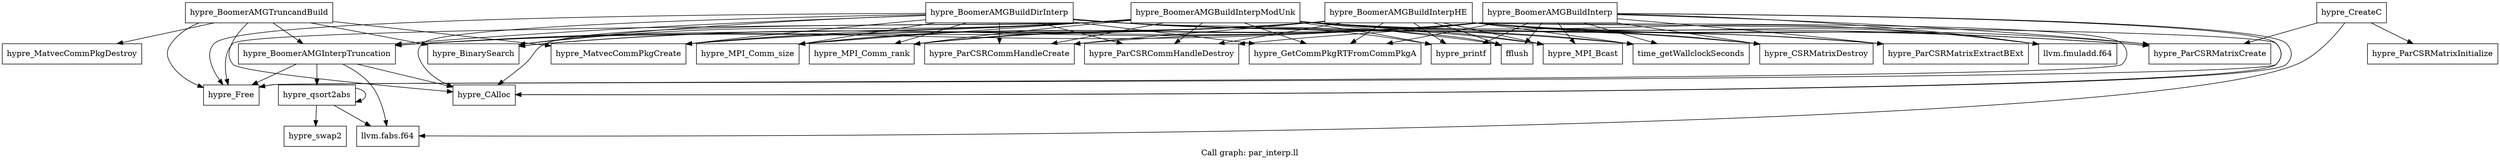 digraph "Call graph: par_interp.ll" {
	label="Call graph: par_interp.ll";

	Node0x55b46289a5a0 [shape=record,label="{hypre_BoomerAMGBuildInterp}"];
	Node0x55b46289a5a0 -> Node0x55b4626f15b0;
	Node0x55b46289a5a0 -> Node0x55b4626eaf60;
	Node0x55b46289a5a0 -> Node0x55b4626ebb90;
	Node0x55b46289a5a0 -> Node0x55b4626bfd90;
	Node0x55b46289a5a0 -> Node0x55b462707200;
	Node0x55b46289a5a0 -> Node0x55b462761aa0;
	Node0x55b46289a5a0 -> Node0x55b46271e300;
	Node0x55b46289a5a0 -> Node0x55b46274f2f0;
	Node0x55b46289a5a0 -> Node0x55b462718be0;
	Node0x55b46289a5a0 -> Node0x55b462710bd0;
	Node0x55b46289a5a0 -> Node0x55b4627539c0;
	Node0x55b46289a5a0 -> Node0x55b4627267d0;
	Node0x55b46289a5a0 -> Node0x55b462739a80;
	Node0x55b46289a5a0 -> Node0x55b462723480;
	Node0x55b46289a5a0 -> Node0x55b462731e40;
	Node0x55b46289a5a0 -> Node0x55b462748ca0;
	Node0x55b46289a5a0 -> Node0x55b46272c8b0;
	Node0x55b46289a5a0 -> Node0x55b462736620;
	Node0x55b4626f15b0 [shape=record,label="{hypre_MPI_Comm_size}"];
	Node0x55b4626eaf60 [shape=record,label="{hypre_MPI_Comm_rank}"];
	Node0x55b4626ebb90 [shape=record,label="{hypre_MPI_Bcast}"];
	Node0x55b4626bfd90 [shape=record,label="{time_getWallclockSeconds}"];
	Node0x55b462707200 [shape=record,label="{hypre_CAlloc}"];
	Node0x55b46271e300 [shape=record,label="{hypre_MatvecCommPkgCreate}"];
	Node0x55b462718be0 [shape=record,label="{hypre_ParCSRCommHandleCreate}"];
	Node0x55b462710bd0 [shape=record,label="{hypre_ParCSRCommHandleDestroy}"];
	Node0x55b462723480 [shape=record,label="{hypre_printf}"];
	Node0x55b462731e40 [shape=record,label="{fflush}"];
	Node0x55b46272c8b0 [shape=record,label="{hypre_ParCSRMatrixExtractBExt}"];
	Node0x55b4627267d0 [shape=record,label="{hypre_BinarySearch}"];
	Node0x55b462736620 [shape=record,label="{llvm.fmuladd.f64}"];
	Node0x55b46274f2f0 [shape=record,label="{hypre_Free}"];
	Node0x55b462748ca0 [shape=record,label="{hypre_ParCSRMatrixCreate}"];
	Node0x55b462739a80 [shape=record,label="{hypre_BoomerAMGInterpTruncation}"];
	Node0x55b462739a80 -> Node0x55b462707200;
	Node0x55b462739a80 -> Node0x55b46274f2f0;
	Node0x55b462739a80 -> Node0x55b46275f460;
	Node0x55b462739a80 -> Node0x55b4626e5300;
	Node0x55b462745220 [shape=record,label="{hypre_BoomerAMGBuildDirInterp}"];
	Node0x55b462745220 -> Node0x55b4626f15b0;
	Node0x55b462745220 -> Node0x55b4626eaf60;
	Node0x55b462745220 -> Node0x55b4626ebb90;
	Node0x55b462745220 -> Node0x55b4626bfd90;
	Node0x55b462745220 -> Node0x55b462707200;
	Node0x55b462745220 -> Node0x55b46274f2f0;
	Node0x55b462745220 -> Node0x55b46271e300;
	Node0x55b462745220 -> Node0x55b4627539c0;
	Node0x55b462745220 -> Node0x55b462718be0;
	Node0x55b462745220 -> Node0x55b462710bd0;
	Node0x55b462745220 -> Node0x55b4627267d0;
	Node0x55b462745220 -> Node0x55b462739a80;
	Node0x55b462745220 -> Node0x55b462748ca0;
	Node0x55b462745220 -> Node0x55b462723480;
	Node0x55b462745220 -> Node0x55b462731e40;
	Node0x55b4627539c0 [shape=record,label="{hypre_GetCommPkgRTFromCommPkgA}"];
	Node0x55b462761aa0 [shape=record,label="{hypre_CSRMatrixDestroy}"];
	Node0x55b46275d090 [shape=record,label="{hypre_BoomerAMGBuildInterpHE}"];
	Node0x55b46275d090 -> Node0x55b4626f15b0;
	Node0x55b46275d090 -> Node0x55b4626eaf60;
	Node0x55b46275d090 -> Node0x55b4626ebb90;
	Node0x55b46275d090 -> Node0x55b4626bfd90;
	Node0x55b46275d090 -> Node0x55b462707200;
	Node0x55b46275d090 -> Node0x55b462761aa0;
	Node0x55b46275d090 -> Node0x55b46271e300;
	Node0x55b46275d090 -> Node0x55b46274f2f0;
	Node0x55b46275d090 -> Node0x55b462718be0;
	Node0x55b46275d090 -> Node0x55b462710bd0;
	Node0x55b46275d090 -> Node0x55b4627539c0;
	Node0x55b46275d090 -> Node0x55b4627267d0;
	Node0x55b46275d090 -> Node0x55b462739a80;
	Node0x55b46275d090 -> Node0x55b462723480;
	Node0x55b46275d090 -> Node0x55b462731e40;
	Node0x55b46275d090 -> Node0x55b462748ca0;
	Node0x55b46275d090 -> Node0x55b46272c8b0;
	Node0x55b46275d090 -> Node0x55b462736620;
	Node0x55b4626e5300 [shape=record,label="{llvm.fabs.f64}"];
	Node0x55b46275f460 [shape=record,label="{hypre_qsort2abs}"];
	Node0x55b46275f460 -> Node0x55b4627967a0;
	Node0x55b46275f460 -> Node0x55b4626e5300;
	Node0x55b46275f460 -> Node0x55b46275f460;
	Node0x55b4627967a0 [shape=record,label="{hypre_swap2}"];
	Node0x55b4627a1850 [shape=record,label="{hypre_BoomerAMGBuildInterpModUnk}"];
	Node0x55b4627a1850 -> Node0x55b4626f15b0;
	Node0x55b4627a1850 -> Node0x55b4626eaf60;
	Node0x55b4627a1850 -> Node0x55b4626ebb90;
	Node0x55b4627a1850 -> Node0x55b4626bfd90;
	Node0x55b4627a1850 -> Node0x55b462707200;
	Node0x55b4627a1850 -> Node0x55b462761aa0;
	Node0x55b4627a1850 -> Node0x55b46271e300;
	Node0x55b4627a1850 -> Node0x55b46274f2f0;
	Node0x55b4627a1850 -> Node0x55b462718be0;
	Node0x55b4627a1850 -> Node0x55b462710bd0;
	Node0x55b4627a1850 -> Node0x55b4627539c0;
	Node0x55b4627a1850 -> Node0x55b4627267d0;
	Node0x55b4627a1850 -> Node0x55b462739a80;
	Node0x55b4627a1850 -> Node0x55b462723480;
	Node0x55b4627a1850 -> Node0x55b462731e40;
	Node0x55b4627a1850 -> Node0x55b462748ca0;
	Node0x55b4627a1850 -> Node0x55b46272c8b0;
	Node0x55b4627a1850 -> Node0x55b462736620;
	Node0x55b4627a03b0 [shape=record,label="{hypre_BoomerAMGTruncandBuild}"];
	Node0x55b4627a03b0 -> Node0x55b462739a80;
	Node0x55b4627a03b0 -> Node0x55b462707200;
	Node0x55b4627a03b0 -> Node0x55b46271e300;
	Node0x55b4627a03b0 -> Node0x55b4627267d0;
	Node0x55b4627a03b0 -> Node0x55b46274f2f0;
	Node0x55b4627a03b0 -> Node0x55b46279f1c0;
	Node0x55b46279f1c0 [shape=record,label="{hypre_MatvecCommPkgDestroy}"];
	Node0x55b46279d600 [shape=record,label="{hypre_CreateC}"];
	Node0x55b46279d600 -> Node0x55b462748ca0;
	Node0x55b46279d600 -> Node0x55b4627bc170;
	Node0x55b46279d600 -> Node0x55b4626e5300;
	Node0x55b4627bc170 [shape=record,label="{hypre_ParCSRMatrixInitialize}"];
}
